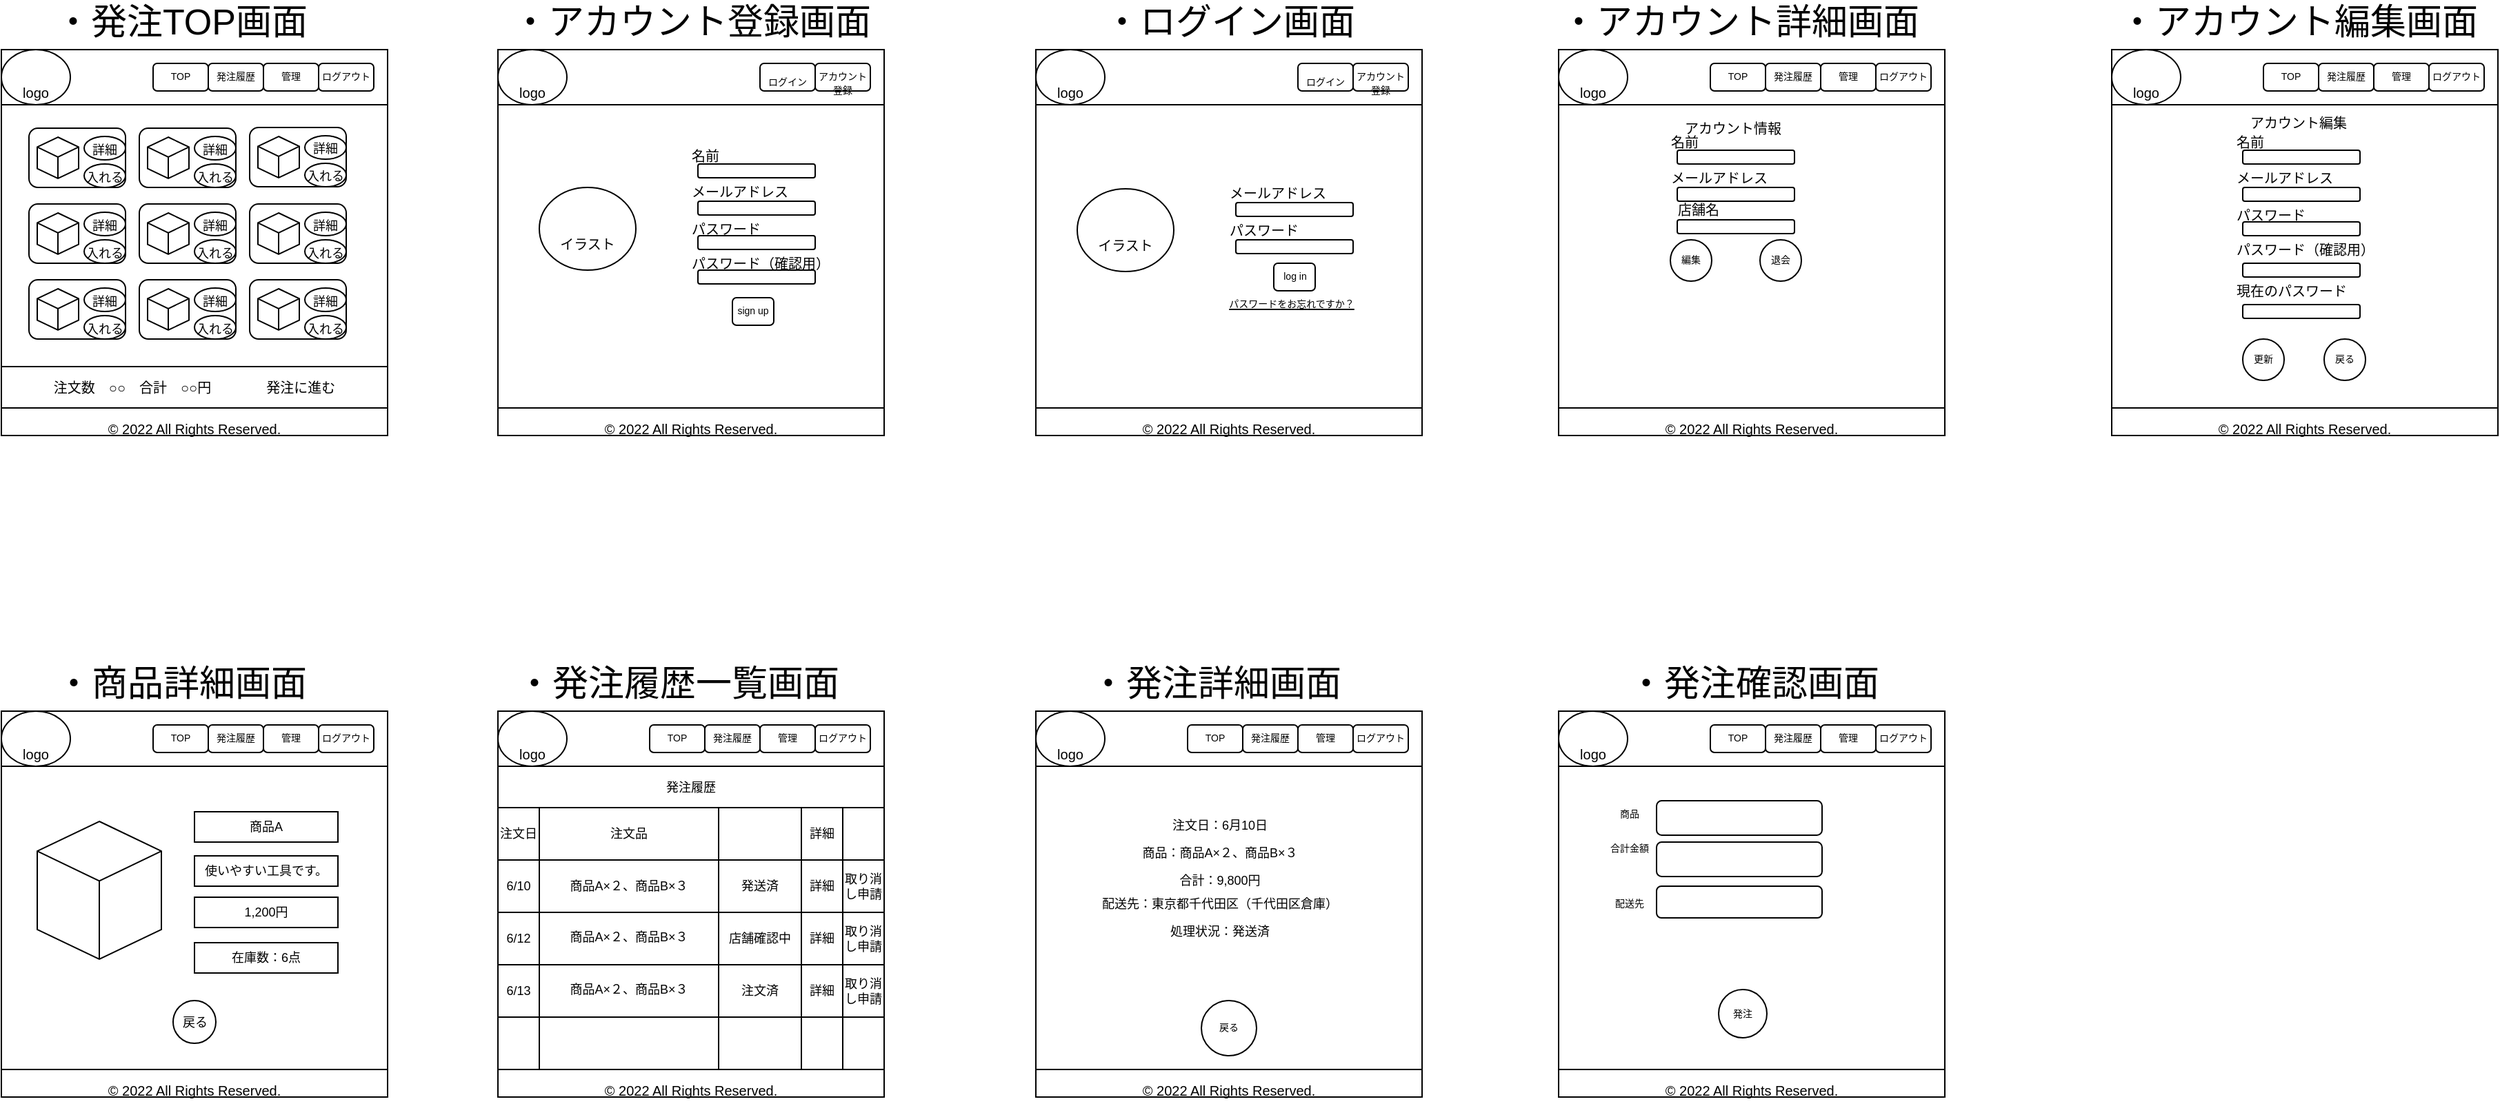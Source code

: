 <mxfile>
    <diagram id="nKQMyj5D2cVVsMJy41xH" name="ページ1">
        <mxGraphModel dx="713" dy="430" grid="1" gridSize="10" guides="1" tooltips="1" connect="1" arrows="1" fold="1" page="1" pageScale="1" pageWidth="1169" pageHeight="827" math="0" shadow="0">
            <root>
                <mxCell id="0"/>
                <mxCell id="1" parent="0"/>
                <mxCell id="3" value="&lt;span style=&quot;font-size: 26px&quot;&gt;・発注TOP画面&lt;/span&gt;" style="text;html=1;resizable=0;autosize=1;align=center;verticalAlign=middle;points=[];fillColor=none;strokeColor=none;rounded=0;" parent="1" vertex="1">
                    <mxGeometry x="70" y="10" width="200" height="20" as="geometry"/>
                </mxCell>
                <mxCell id="4" value="" style="whiteSpace=wrap;html=1;aspect=fixed;fontSize=26;" parent="1" vertex="1">
                    <mxGeometry x="40" y="40" width="280" height="280" as="geometry"/>
                </mxCell>
                <mxCell id="5" value="" style="whiteSpace=wrap;html=1;aspect=fixed;fontSize=26;" parent="1" vertex="1">
                    <mxGeometry x="40" y="520" width="280" height="280" as="geometry"/>
                </mxCell>
                <mxCell id="6" value="" style="whiteSpace=wrap;html=1;aspect=fixed;fontSize=26;" parent="1" vertex="1">
                    <mxGeometry x="400" y="520" width="280" height="280" as="geometry"/>
                </mxCell>
                <mxCell id="7" value="" style="whiteSpace=wrap;html=1;aspect=fixed;fontSize=26;" parent="1" vertex="1">
                    <mxGeometry x="400" y="40" width="280" height="280" as="geometry"/>
                </mxCell>
                <mxCell id="8" value="" style="whiteSpace=wrap;html=1;aspect=fixed;fontSize=26;" parent="1" vertex="1">
                    <mxGeometry x="1169" y="520" width="280" height="280" as="geometry"/>
                </mxCell>
                <mxCell id="9" value="" style="whiteSpace=wrap;html=1;aspect=fixed;fontSize=26;" parent="1" vertex="1">
                    <mxGeometry x="1169" y="40" width="280" height="280" as="geometry"/>
                </mxCell>
                <mxCell id="10" value="" style="whiteSpace=wrap;html=1;aspect=fixed;fontSize=26;" parent="1" vertex="1">
                    <mxGeometry x="790" y="520" width="280" height="280" as="geometry"/>
                </mxCell>
                <mxCell id="11" value="" style="whiteSpace=wrap;html=1;aspect=fixed;fontSize=26;" parent="1" vertex="1">
                    <mxGeometry x="790" y="40" width="280" height="280" as="geometry"/>
                </mxCell>
                <mxCell id="13" value="&lt;font style=&quot;font-size: 10px&quot;&gt;© 2022 All Rights Reserved.&lt;/font&gt;" style="rounded=0;whiteSpace=wrap;html=1;fontSize=26;align=center;" parent="1" vertex="1">
                    <mxGeometry x="40" y="300" width="280" height="20" as="geometry"/>
                </mxCell>
                <mxCell id="24" value="" style="rounded=0;whiteSpace=wrap;html=1;fontSize=26;" parent="1" vertex="1">
                    <mxGeometry x="400" y="40" width="280" height="40" as="geometry"/>
                </mxCell>
                <mxCell id="25" value="&lt;div&gt;&lt;span style=&quot;font-size: x-small&quot;&gt;logo&lt;/span&gt;&lt;/div&gt;" style="ellipse;whiteSpace=wrap;html=1;fontSize=40;align=center;" parent="1" vertex="1">
                    <mxGeometry x="400" y="40" width="50" height="40" as="geometry"/>
                </mxCell>
                <mxCell id="27" value="&lt;font style=&quot;font-size: 7px&quot;&gt;ログイン&lt;/font&gt;" style="rounded=1;whiteSpace=wrap;html=1;fontSize=15;" parent="1" vertex="1">
                    <mxGeometry x="590" y="50" width="40" height="20" as="geometry"/>
                </mxCell>
                <mxCell id="28" value="&lt;div&gt;&lt;span style=&quot;font-size: 7px&quot;&gt;アカウント&lt;/span&gt;&lt;/div&gt;&lt;font style=&quot;font-size: 7px ; line-height: 1&quot;&gt;&lt;div&gt;&lt;span&gt;登録&lt;/span&gt;&lt;/div&gt;&lt;/font&gt;" style="rounded=1;whiteSpace=wrap;html=1;fontSize=15;align=center;" parent="1" vertex="1">
                    <mxGeometry x="630" y="50" width="40" height="20" as="geometry"/>
                </mxCell>
                <mxCell id="29" value="" style="rounded=0;whiteSpace=wrap;html=1;fontSize=26;" parent="1" vertex="1">
                    <mxGeometry x="790" y="40" width="280" height="40" as="geometry"/>
                </mxCell>
                <mxCell id="30" value="&lt;div&gt;&lt;span style=&quot;font-size: x-small&quot;&gt;logo&lt;/span&gt;&lt;/div&gt;" style="ellipse;whiteSpace=wrap;html=1;fontSize=40;align=center;" parent="1" vertex="1">
                    <mxGeometry x="790" y="40" width="50" height="40" as="geometry"/>
                </mxCell>
                <mxCell id="39" value="&lt;font style=&quot;font-size: 10px&quot;&gt;© 2022 All Rights Reserved.&lt;/font&gt;" style="rounded=0;whiteSpace=wrap;html=1;fontSize=26;align=center;" parent="1" vertex="1">
                    <mxGeometry x="40" y="780" width="280" height="20" as="geometry"/>
                </mxCell>
                <mxCell id="40" value="&lt;font style=&quot;font-size: 10px&quot;&gt;© 2022 All Rights Reserved.&lt;/font&gt;" style="rounded=0;whiteSpace=wrap;html=1;fontSize=26;align=center;" parent="1" vertex="1">
                    <mxGeometry x="790" y="780" width="280" height="20" as="geometry"/>
                </mxCell>
                <mxCell id="41" value="&lt;font style=&quot;font-size: 10px&quot;&gt;© 2022 All Rights Reserved.&lt;/font&gt;" style="rounded=0;whiteSpace=wrap;html=1;fontSize=26;align=center;" parent="1" vertex="1">
                    <mxGeometry x="400" y="780" width="280" height="20" as="geometry"/>
                </mxCell>
                <mxCell id="42" value="&lt;font style=&quot;font-size: 10px&quot;&gt;© 2022 All Rights Reserved.&lt;/font&gt;" style="rounded=0;whiteSpace=wrap;html=1;fontSize=26;align=center;" parent="1" vertex="1">
                    <mxGeometry x="1169" y="780" width="280" height="20" as="geometry"/>
                </mxCell>
                <mxCell id="43" value="&lt;font style=&quot;font-size: 10px&quot;&gt;© 2022 All Rights Reserved.&lt;/font&gt;" style="rounded=0;whiteSpace=wrap;html=1;fontSize=26;align=center;" parent="1" vertex="1">
                    <mxGeometry x="1169" y="300" width="280" height="20" as="geometry"/>
                </mxCell>
                <mxCell id="44" value="&lt;font style=&quot;font-size: 10px&quot;&gt;© 2022 All Rights Reserved.&lt;/font&gt;" style="rounded=0;whiteSpace=wrap;html=1;fontSize=26;align=center;" parent="1" vertex="1">
                    <mxGeometry x="790" y="300" width="280" height="20" as="geometry"/>
                </mxCell>
                <mxCell id="45" value="&lt;font style=&quot;font-size: 10px&quot;&gt;© 2022 All Rights Reserved.&lt;/font&gt;" style="rounded=0;whiteSpace=wrap;html=1;fontSize=26;align=center;" parent="1" vertex="1">
                    <mxGeometry x="400" y="300" width="280" height="20" as="geometry"/>
                </mxCell>
                <mxCell id="53" value="&lt;div&gt;&lt;span style=&quot;font-size: x-small&quot;&gt;イラスト&lt;/span&gt;&lt;/div&gt;" style="ellipse;whiteSpace=wrap;html=1;fontSize=40;align=center;" parent="1" vertex="1">
                    <mxGeometry x="430" y="140" width="70" height="60" as="geometry"/>
                </mxCell>
                <mxCell id="54" value="" style="rounded=1;whiteSpace=wrap;html=1;fontSize=10;" parent="1" vertex="1">
                    <mxGeometry x="545" y="123" width="85" height="10" as="geometry"/>
                </mxCell>
                <mxCell id="55" value="" style="rounded=1;whiteSpace=wrap;html=1;fontSize=10;" parent="1" vertex="1">
                    <mxGeometry x="545" y="150" width="85" height="10" as="geometry"/>
                </mxCell>
                <mxCell id="56" value="" style="rounded=1;whiteSpace=wrap;html=1;fontSize=10;" parent="1" vertex="1">
                    <mxGeometry x="545" y="175" width="85" height="10" as="geometry"/>
                </mxCell>
                <mxCell id="57" value="" style="rounded=1;whiteSpace=wrap;html=1;fontSize=10;" parent="1" vertex="1">
                    <mxGeometry x="545" y="200" width="85" height="10" as="geometry"/>
                </mxCell>
                <mxCell id="58" value="名前" style="text;html=1;resizable=0;autosize=1;align=center;verticalAlign=middle;points=[];fillColor=none;strokeColor=none;rounded=0;fontSize=10;" parent="1" vertex="1">
                    <mxGeometry x="530" y="107" width="40" height="20" as="geometry"/>
                </mxCell>
                <mxCell id="59" value="メールアドレス" style="text;html=1;resizable=0;autosize=1;align=center;verticalAlign=middle;points=[];fillColor=none;strokeColor=none;rounded=0;fontSize=10;" parent="1" vertex="1">
                    <mxGeometry x="530" y="133" width="90" height="20" as="geometry"/>
                </mxCell>
                <mxCell id="60" value="パスワード" style="text;html=1;resizable=0;autosize=1;align=center;verticalAlign=middle;points=[];fillColor=none;strokeColor=none;rounded=0;fontSize=10;" parent="1" vertex="1">
                    <mxGeometry x="530" y="160" width="70" height="20" as="geometry"/>
                </mxCell>
                <mxCell id="61" value="パスワード（確認用）" style="text;html=1;resizable=0;autosize=1;align=center;verticalAlign=middle;points=[];fillColor=none;strokeColor=none;rounded=0;fontSize=10;" parent="1" vertex="1">
                    <mxGeometry x="530" y="185" width="120" height="20" as="geometry"/>
                </mxCell>
                <mxCell id="62" value="&lt;font style=&quot;font-size: 26px&quot;&gt;・アカウント登録画面&lt;/font&gt;" style="text;html=1;resizable=0;autosize=1;align=center;verticalAlign=middle;points=[];fillColor=none;strokeColor=none;rounded=0;" parent="1" vertex="1">
                    <mxGeometry x="400" y="10" width="280" height="20" as="geometry"/>
                </mxCell>
                <mxCell id="63" value="" style="whiteSpace=wrap;html=1;aspect=fixed;fontSize=26;" parent="1" vertex="1">
                    <mxGeometry x="1570" y="40" width="280" height="280" as="geometry"/>
                </mxCell>
                <mxCell id="122" value="&lt;span style=&quot;font-size: 26px&quot;&gt;・商品詳細画面&lt;/span&gt;" style="text;html=1;resizable=0;autosize=1;align=center;verticalAlign=middle;points=[];fillColor=none;strokeColor=none;rounded=0;" parent="1" vertex="1">
                    <mxGeometry x="70" y="490" width="200" height="20" as="geometry"/>
                </mxCell>
                <mxCell id="123" value="&lt;font style=&quot;font-size: 7px&quot;&gt;ログイン&lt;/font&gt;" style="rounded=1;whiteSpace=wrap;html=1;fontSize=15;" parent="1" vertex="1">
                    <mxGeometry x="980" y="50" width="40" height="20" as="geometry"/>
                </mxCell>
                <mxCell id="124" value="&lt;div&gt;&lt;span style=&quot;font-size: 7px&quot;&gt;アカウント&lt;/span&gt;&lt;/div&gt;&lt;font style=&quot;font-size: 7px ; line-height: 1&quot;&gt;&lt;div&gt;&lt;span&gt;登録&lt;/span&gt;&lt;/div&gt;&lt;/font&gt;" style="rounded=1;whiteSpace=wrap;html=1;fontSize=15;align=center;" parent="1" vertex="1">
                    <mxGeometry x="1020" y="50" width="40" height="20" as="geometry"/>
                </mxCell>
                <mxCell id="125" value="&lt;font style=&quot;font-size: 26px&quot;&gt;・ログイン画面&lt;/font&gt;" style="text;html=1;resizable=0;autosize=1;align=center;verticalAlign=middle;points=[];fillColor=none;strokeColor=none;rounded=0;" parent="1" vertex="1">
                    <mxGeometry x="830" y="10" width="200" height="20" as="geometry"/>
                </mxCell>
                <mxCell id="131" value="&lt;font size=&quot;1&quot;&gt;イラスト&lt;/font&gt;" style="ellipse;whiteSpace=wrap;html=1;fontSize=40;align=center;" parent="1" vertex="1">
                    <mxGeometry x="820" y="141" width="70" height="60" as="geometry"/>
                </mxCell>
                <mxCell id="132" value="" style="rounded=1;whiteSpace=wrap;html=1;fontSize=10;" parent="1" vertex="1">
                    <mxGeometry x="935" y="151" width="85" height="10" as="geometry"/>
                </mxCell>
                <mxCell id="133" value="メールアドレス" style="text;html=1;resizable=0;autosize=1;align=center;verticalAlign=middle;points=[];fillColor=none;strokeColor=none;rounded=0;fontSize=10;" parent="1" vertex="1">
                    <mxGeometry x="920" y="134" width="90" height="20" as="geometry"/>
                </mxCell>
                <mxCell id="134" value="パスワード" style="text;html=1;resizable=0;autosize=1;align=center;verticalAlign=middle;points=[];fillColor=none;strokeColor=none;rounded=0;fontSize=10;" parent="1" vertex="1">
                    <mxGeometry x="920" y="161" width="70" height="20" as="geometry"/>
                </mxCell>
                <mxCell id="136" value="" style="rounded=1;whiteSpace=wrap;html=1;fontSize=10;" parent="1" vertex="1">
                    <mxGeometry x="935" y="178" width="85" height="10" as="geometry"/>
                </mxCell>
                <mxCell id="137" value="sign up" style="rounded=1;whiteSpace=wrap;html=1;fontSize=7;" parent="1" vertex="1">
                    <mxGeometry x="570" y="220" width="30" height="20" as="geometry"/>
                </mxCell>
                <mxCell id="138" value="log in" style="rounded=1;whiteSpace=wrap;html=1;fontSize=7;" parent="1" vertex="1">
                    <mxGeometry x="962.5" y="195" width="30" height="20" as="geometry"/>
                </mxCell>
                <mxCell id="139" value="パスワードをお忘れですか？" style="text;html=1;resizable=0;autosize=1;align=center;verticalAlign=middle;points=[];fillColor=none;strokeColor=none;rounded=0;fontSize=7;fontStyle=4" parent="1" vertex="1">
                    <mxGeometry x="920" y="220" width="110" height="10" as="geometry"/>
                </mxCell>
                <mxCell id="150" value="" style="group" parent="1" vertex="1" connectable="0">
                    <mxGeometry x="1570" y="40" width="280" height="40" as="geometry"/>
                </mxCell>
                <mxCell id="151" value="" style="rounded=0;whiteSpace=wrap;html=1;fontSize=26;" parent="150" vertex="1">
                    <mxGeometry width="280" height="40" as="geometry"/>
                </mxCell>
                <mxCell id="340" value="" style="group" vertex="1" connectable="0" parent="150">
                    <mxGeometry width="280" height="40" as="geometry"/>
                </mxCell>
                <mxCell id="341" value="" style="rounded=0;whiteSpace=wrap;html=1;fontSize=26;" vertex="1" parent="340">
                    <mxGeometry width="280" height="40" as="geometry"/>
                </mxCell>
                <mxCell id="342" value="&lt;div&gt;&lt;span style=&quot;font-size: x-small&quot;&gt;logo&lt;/span&gt;&lt;/div&gt;" style="ellipse;whiteSpace=wrap;html=1;fontSize=40;align=center;" vertex="1" parent="340">
                    <mxGeometry width="50" height="40" as="geometry"/>
                </mxCell>
                <mxCell id="343" value="&lt;font style=&quot;font-size: 7px&quot;&gt;発注履歴&lt;/font&gt;" style="rounded=1;whiteSpace=wrap;html=1;fontSize=7;" vertex="1" parent="340">
                    <mxGeometry x="150" y="10" width="40" height="20" as="geometry"/>
                </mxCell>
                <mxCell id="344" value="&lt;font style=&quot;font-size: 7px;&quot;&gt;管理&lt;/font&gt;" style="rounded=1;whiteSpace=wrap;html=1;fontSize=7;" vertex="1" parent="340">
                    <mxGeometry x="190" y="10" width="40" height="20" as="geometry"/>
                </mxCell>
                <mxCell id="345" value="&lt;font style=&quot;font-size: 7px;&quot;&gt;ログアウト&lt;/font&gt;" style="rounded=1;whiteSpace=wrap;html=1;fontSize=7;" vertex="1" parent="340">
                    <mxGeometry x="230" y="10" width="40" height="20" as="geometry"/>
                </mxCell>
                <mxCell id="346" value="&lt;span style=&quot;font-size: 7px;&quot;&gt;TOP&lt;/span&gt;" style="rounded=1;whiteSpace=wrap;html=1;fontSize=7;" vertex="1" parent="340">
                    <mxGeometry x="110" y="10" width="40" height="20" as="geometry"/>
                </mxCell>
                <mxCell id="158" value="" style="group" parent="1" vertex="1" connectable="0">
                    <mxGeometry x="790" y="520" width="280" height="40" as="geometry"/>
                </mxCell>
                <mxCell id="159" value="" style="rounded=0;whiteSpace=wrap;html=1;fontSize=26;" parent="158" vertex="1">
                    <mxGeometry width="280" height="40" as="geometry"/>
                </mxCell>
                <mxCell id="490" value="" style="group" vertex="1" connectable="0" parent="158">
                    <mxGeometry width="280" height="40" as="geometry"/>
                </mxCell>
                <mxCell id="491" value="" style="rounded=0;whiteSpace=wrap;html=1;fontSize=26;" vertex="1" parent="490">
                    <mxGeometry width="280" height="40" as="geometry"/>
                </mxCell>
                <mxCell id="492" value="&lt;div&gt;&lt;span style=&quot;font-size: x-small&quot;&gt;logo&lt;/span&gt;&lt;/div&gt;" style="ellipse;whiteSpace=wrap;html=1;fontSize=40;align=center;" vertex="1" parent="490">
                    <mxGeometry width="50" height="40" as="geometry"/>
                </mxCell>
                <mxCell id="493" value="&lt;font style=&quot;font-size: 7px&quot;&gt;発注履歴&lt;/font&gt;" style="rounded=1;whiteSpace=wrap;html=1;fontSize=7;" vertex="1" parent="490">
                    <mxGeometry x="150" y="10" width="40" height="20" as="geometry"/>
                </mxCell>
                <mxCell id="494" value="&lt;font style=&quot;font-size: 7px;&quot;&gt;管理&lt;/font&gt;" style="rounded=1;whiteSpace=wrap;html=1;fontSize=7;" vertex="1" parent="490">
                    <mxGeometry x="190" y="10" width="40" height="20" as="geometry"/>
                </mxCell>
                <mxCell id="495" value="&lt;font style=&quot;font-size: 7px;&quot;&gt;ログアウト&lt;/font&gt;" style="rounded=1;whiteSpace=wrap;html=1;fontSize=7;" vertex="1" parent="490">
                    <mxGeometry x="230" y="10" width="40" height="20" as="geometry"/>
                </mxCell>
                <mxCell id="496" value="&lt;span style=&quot;font-size: 7px;&quot;&gt;TOP&lt;/span&gt;" style="rounded=1;whiteSpace=wrap;html=1;fontSize=7;" vertex="1" parent="490">
                    <mxGeometry x="110" y="10" width="40" height="20" as="geometry"/>
                </mxCell>
                <mxCell id="166" value="&lt;span style=&quot;font-size: 26px&quot;&gt;・発注履歴一覧画面&lt;/span&gt;" style="text;html=1;resizable=0;autosize=1;align=center;verticalAlign=middle;points=[];fillColor=none;strokeColor=none;rounded=0;" parent="1" vertex="1">
                    <mxGeometry x="405" y="490" width="250" height="20" as="geometry"/>
                </mxCell>
                <mxCell id="263" value="&lt;span style=&quot;font-size: 26px&quot;&gt;・発注詳細画面&lt;/span&gt;" style="text;html=1;resizable=0;autosize=1;align=center;verticalAlign=middle;points=[];fillColor=none;strokeColor=none;rounded=0;" parent="1" vertex="1">
                    <mxGeometry x="820" y="490" width="200" height="20" as="geometry"/>
                </mxCell>
                <mxCell id="264" value="戻る" style="ellipse;whiteSpace=wrap;html=1;aspect=fixed;fontSize=7;" parent="1" vertex="1">
                    <mxGeometry x="910" y="730" width="40" height="40" as="geometry"/>
                </mxCell>
                <mxCell id="272" value="&lt;span style=&quot;font-size: 26px&quot;&gt;・発注確認画面&lt;/span&gt;" style="text;html=1;resizable=0;autosize=1;align=center;verticalAlign=middle;points=[];fillColor=none;strokeColor=none;rounded=0;" parent="1" vertex="1">
                    <mxGeometry x="1210" y="490" width="200" height="20" as="geometry"/>
                </mxCell>
                <mxCell id="279" value="" style="rounded=1;whiteSpace=wrap;html=1;fontSize=4;" parent="1" vertex="1">
                    <mxGeometry x="1240" y="585" width="120" height="25" as="geometry"/>
                </mxCell>
                <mxCell id="280" value="" style="rounded=1;whiteSpace=wrap;html=1;fontSize=4;" parent="1" vertex="1">
                    <mxGeometry x="1240" y="615" width="120" height="25" as="geometry"/>
                </mxCell>
                <mxCell id="281" value="" style="rounded=1;whiteSpace=wrap;html=1;fontSize=4;" parent="1" vertex="1">
                    <mxGeometry x="1240" y="647" width="120" height="23" as="geometry"/>
                </mxCell>
                <mxCell id="282" value="&lt;font style=&quot;font-size: 7px&quot;&gt;発注&lt;br&gt;&lt;/font&gt;" style="ellipse;whiteSpace=wrap;html=1;aspect=fixed;fontSize=4;" parent="1" vertex="1">
                    <mxGeometry x="1285" y="722" width="35" height="35" as="geometry"/>
                </mxCell>
                <mxCell id="283" value="商品" style="text;html=1;resizable=0;autosize=1;align=center;verticalAlign=middle;points=[];fillColor=none;strokeColor=none;rounded=0;fontSize=7;" parent="1" vertex="1">
                    <mxGeometry x="1205" y="590" width="30" height="10" as="geometry"/>
                </mxCell>
                <mxCell id="284" value="合計金額" style="text;html=1;resizable=0;autosize=1;align=center;verticalAlign=middle;points=[];fillColor=none;strokeColor=none;rounded=0;fontSize=7;" parent="1" vertex="1">
                    <mxGeometry x="1200" y="615" width="40" height="10" as="geometry"/>
                </mxCell>
                <mxCell id="285" value="配送先" style="text;html=1;resizable=0;autosize=1;align=center;verticalAlign=middle;points=[];fillColor=none;strokeColor=none;rounded=0;fontSize=7;" parent="1" vertex="1">
                    <mxGeometry x="1200" y="655" width="40" height="10" as="geometry"/>
                </mxCell>
                <mxCell id="286" value="&lt;font style=&quot;font-size: 26px&quot;&gt;・アカウント詳細画面&lt;/font&gt;" style="text;html=1;resizable=0;autosize=1;align=center;verticalAlign=middle;points=[];fillColor=none;strokeColor=none;rounded=0;" parent="1" vertex="1">
                    <mxGeometry x="1160" y="10" width="280" height="20" as="geometry"/>
                </mxCell>
                <mxCell id="287" value="&lt;font style=&quot;font-size: 26px&quot;&gt;・アカウント編集画面&lt;/font&gt;" style="text;html=1;resizable=0;autosize=1;align=center;verticalAlign=middle;points=[];fillColor=none;strokeColor=none;rounded=0;" parent="1" vertex="1">
                    <mxGeometry x="1565" y="10" width="280" height="20" as="geometry"/>
                </mxCell>
                <mxCell id="288" value="編集" style="ellipse;whiteSpace=wrap;html=1;aspect=fixed;fontSize=7;" parent="1" vertex="1">
                    <mxGeometry x="1250" y="178" width="30" height="30" as="geometry"/>
                </mxCell>
                <mxCell id="289" value="退会" style="ellipse;whiteSpace=wrap;html=1;aspect=fixed;fontSize=7;" parent="1" vertex="1">
                    <mxGeometry x="1315" y="178" width="30" height="30" as="geometry"/>
                </mxCell>
                <mxCell id="290" value="" style="rounded=1;whiteSpace=wrap;html=1;fontSize=10;" parent="1" vertex="1">
                    <mxGeometry x="1255" y="113" width="85" height="10" as="geometry"/>
                </mxCell>
                <mxCell id="291" value="" style="rounded=1;whiteSpace=wrap;html=1;fontSize=10;" parent="1" vertex="1">
                    <mxGeometry x="1255" y="140" width="85" height="10" as="geometry"/>
                </mxCell>
                <mxCell id="293" value="名前" style="text;html=1;resizable=0;autosize=1;align=center;verticalAlign=middle;points=[];fillColor=none;strokeColor=none;rounded=0;fontSize=10;" parent="1" vertex="1">
                    <mxGeometry x="1240" y="97" width="40" height="20" as="geometry"/>
                </mxCell>
                <mxCell id="294" value="メールアドレス" style="text;html=1;resizable=0;autosize=1;align=center;verticalAlign=middle;points=[];fillColor=none;strokeColor=none;rounded=0;fontSize=10;" parent="1" vertex="1">
                    <mxGeometry x="1240" y="123" width="90" height="20" as="geometry"/>
                </mxCell>
                <mxCell id="297" value="アカウント情報" style="text;html=1;resizable=0;autosize=1;align=center;verticalAlign=middle;points=[];fillColor=none;strokeColor=none;rounded=0;fontSize=10;" parent="1" vertex="1">
                    <mxGeometry x="1250" y="87" width="90" height="20" as="geometry"/>
                </mxCell>
                <mxCell id="309" value="更新" style="ellipse;whiteSpace=wrap;html=1;aspect=fixed;fontSize=7;" parent="1" vertex="1">
                    <mxGeometry x="1665" y="250" width="30" height="30" as="geometry"/>
                </mxCell>
                <mxCell id="310" value="戻る" style="ellipse;whiteSpace=wrap;html=1;aspect=fixed;fontSize=7;" parent="1" vertex="1">
                    <mxGeometry x="1724" y="250" width="30" height="30" as="geometry"/>
                </mxCell>
                <mxCell id="311" value="" style="rounded=1;whiteSpace=wrap;html=1;fontSize=10;" parent="1" vertex="1">
                    <mxGeometry x="1665" y="113" width="85" height="10" as="geometry"/>
                </mxCell>
                <mxCell id="312" value="" style="rounded=1;whiteSpace=wrap;html=1;fontSize=10;" parent="1" vertex="1">
                    <mxGeometry x="1665" y="140" width="85" height="10" as="geometry"/>
                </mxCell>
                <mxCell id="313" value="" style="rounded=1;whiteSpace=wrap;html=1;fontSize=10;" parent="1" vertex="1">
                    <mxGeometry x="1665" y="165" width="85" height="10" as="geometry"/>
                </mxCell>
                <mxCell id="314" value="名前" style="text;html=1;resizable=0;autosize=1;align=center;verticalAlign=middle;points=[];fillColor=none;strokeColor=none;rounded=0;fontSize=10;" parent="1" vertex="1">
                    <mxGeometry x="1650" y="97" width="40" height="20" as="geometry"/>
                </mxCell>
                <mxCell id="315" value="メールアドレス" style="text;html=1;resizable=0;autosize=1;align=center;verticalAlign=middle;points=[];fillColor=none;strokeColor=none;rounded=0;fontSize=10;" parent="1" vertex="1">
                    <mxGeometry x="1650" y="123" width="90" height="20" as="geometry"/>
                </mxCell>
                <mxCell id="316" value="パスワード" style="text;html=1;resizable=0;autosize=1;align=center;verticalAlign=middle;points=[];fillColor=none;strokeColor=none;rounded=0;fontSize=10;" parent="1" vertex="1">
                    <mxGeometry x="1650" y="150" width="70" height="20" as="geometry"/>
                </mxCell>
                <mxCell id="317" value="パスワード（確認用）" style="text;html=1;resizable=0;autosize=1;align=center;verticalAlign=middle;points=[];fillColor=none;strokeColor=none;rounded=0;fontSize=10;" parent="1" vertex="1">
                    <mxGeometry x="1650" y="175" width="120" height="20" as="geometry"/>
                </mxCell>
                <mxCell id="318" value="アカウント編集" style="text;html=1;resizable=0;autosize=1;align=center;verticalAlign=middle;points=[];fillColor=none;strokeColor=none;rounded=0;fontSize=10;" parent="1" vertex="1">
                    <mxGeometry x="1660" y="83" width="90" height="20" as="geometry"/>
                </mxCell>
                <mxCell id="319" value="" style="rounded=1;whiteSpace=wrap;html=1;fontSize=10;" parent="1" vertex="1">
                    <mxGeometry x="1665" y="195" width="85" height="10" as="geometry"/>
                </mxCell>
                <mxCell id="322" value="現在のパスワード" style="text;html=1;resizable=0;autosize=1;align=center;verticalAlign=middle;points=[];fillColor=none;strokeColor=none;rounded=0;fontSize=10;" parent="1" vertex="1">
                    <mxGeometry x="1650" y="205" width="100" height="20" as="geometry"/>
                </mxCell>
                <mxCell id="323" value="" style="rounded=1;whiteSpace=wrap;html=1;fontSize=10;" parent="1" vertex="1">
                    <mxGeometry x="1665" y="225" width="85" height="10" as="geometry"/>
                </mxCell>
                <mxCell id="324" value="&lt;font style=&quot;font-size: 10px&quot;&gt;© 2022 All Rights Reserved.&lt;/font&gt;" style="rounded=0;whiteSpace=wrap;html=1;fontSize=26;align=center;" parent="1" vertex="1">
                    <mxGeometry x="1570" y="300" width="280" height="20" as="geometry"/>
                </mxCell>
                <mxCell id="325" value="" style="group" vertex="1" connectable="0" parent="1">
                    <mxGeometry x="40" y="40" width="280" height="40" as="geometry"/>
                </mxCell>
                <mxCell id="12" value="" style="rounded=0;whiteSpace=wrap;html=1;fontSize=26;" parent="325" vertex="1">
                    <mxGeometry width="280" height="40" as="geometry"/>
                </mxCell>
                <mxCell id="15" value="&lt;div&gt;&lt;span style=&quot;font-size: x-small&quot;&gt;logo&lt;/span&gt;&lt;/div&gt;" style="ellipse;whiteSpace=wrap;html=1;fontSize=40;align=center;" parent="325" vertex="1">
                    <mxGeometry width="50" height="40" as="geometry"/>
                </mxCell>
                <mxCell id="20" value="&lt;font style=&quot;font-size: 7px&quot;&gt;発注履歴&lt;/font&gt;" style="rounded=1;whiteSpace=wrap;html=1;fontSize=7;" parent="325" vertex="1">
                    <mxGeometry x="150" y="10" width="40" height="20" as="geometry"/>
                </mxCell>
                <mxCell id="22" value="&lt;font style=&quot;font-size: 7px;&quot;&gt;管理&lt;/font&gt;" style="rounded=1;whiteSpace=wrap;html=1;fontSize=7;" parent="325" vertex="1">
                    <mxGeometry x="190" y="10" width="40" height="20" as="geometry"/>
                </mxCell>
                <mxCell id="23" value="&lt;font style=&quot;font-size: 7px;&quot;&gt;ログアウト&lt;/font&gt;" style="rounded=1;whiteSpace=wrap;html=1;fontSize=7;" parent="325" vertex="1">
                    <mxGeometry x="230" y="10" width="40" height="20" as="geometry"/>
                </mxCell>
                <mxCell id="65" value="&lt;span style=&quot;font-size: 7px;&quot;&gt;TOP&lt;/span&gt;" style="rounded=1;whiteSpace=wrap;html=1;fontSize=7;" parent="325" vertex="1">
                    <mxGeometry x="110" y="10" width="40" height="20" as="geometry"/>
                </mxCell>
                <mxCell id="326" value="" style="group" vertex="1" connectable="0" parent="1">
                    <mxGeometry x="40" y="520" width="280" height="40" as="geometry"/>
                </mxCell>
                <mxCell id="327" value="" style="rounded=0;whiteSpace=wrap;html=1;fontSize=26;" vertex="1" parent="326">
                    <mxGeometry width="280" height="40" as="geometry"/>
                </mxCell>
                <mxCell id="328" value="&lt;div&gt;&lt;span style=&quot;font-size: x-small&quot;&gt;logo&lt;/span&gt;&lt;/div&gt;" style="ellipse;whiteSpace=wrap;html=1;fontSize=40;align=center;" vertex="1" parent="326">
                    <mxGeometry width="50" height="40" as="geometry"/>
                </mxCell>
                <mxCell id="329" value="&lt;font style=&quot;font-size: 7px&quot;&gt;発注履歴&lt;/font&gt;" style="rounded=1;whiteSpace=wrap;html=1;fontSize=7;" vertex="1" parent="326">
                    <mxGeometry x="150" y="10" width="40" height="20" as="geometry"/>
                </mxCell>
                <mxCell id="330" value="&lt;font style=&quot;font-size: 7px;&quot;&gt;管理&lt;/font&gt;" style="rounded=1;whiteSpace=wrap;html=1;fontSize=7;" vertex="1" parent="326">
                    <mxGeometry x="190" y="10" width="40" height="20" as="geometry"/>
                </mxCell>
                <mxCell id="331" value="&lt;font style=&quot;font-size: 7px;&quot;&gt;ログアウト&lt;/font&gt;" style="rounded=1;whiteSpace=wrap;html=1;fontSize=7;" vertex="1" parent="326">
                    <mxGeometry x="230" y="10" width="40" height="20" as="geometry"/>
                </mxCell>
                <mxCell id="332" value="&lt;span style=&quot;font-size: 7px;&quot;&gt;TOP&lt;/span&gt;" style="rounded=1;whiteSpace=wrap;html=1;fontSize=7;" vertex="1" parent="326">
                    <mxGeometry x="110" y="10" width="40" height="20" as="geometry"/>
                </mxCell>
                <mxCell id="333" value="" style="group" vertex="1" connectable="0" parent="1">
                    <mxGeometry x="400" y="520" width="280" height="40" as="geometry"/>
                </mxCell>
                <mxCell id="334" value="" style="rounded=0;whiteSpace=wrap;html=1;fontSize=26;" vertex="1" parent="333">
                    <mxGeometry width="280" height="40" as="geometry"/>
                </mxCell>
                <mxCell id="335" value="&lt;div&gt;&lt;span style=&quot;font-size: x-small&quot;&gt;logo&lt;/span&gt;&lt;/div&gt;" style="ellipse;whiteSpace=wrap;html=1;fontSize=40;align=center;" vertex="1" parent="333">
                    <mxGeometry width="50" height="40" as="geometry"/>
                </mxCell>
                <mxCell id="336" value="&lt;font style=&quot;font-size: 7px&quot;&gt;発注履歴&lt;/font&gt;" style="rounded=1;whiteSpace=wrap;html=1;fontSize=7;" vertex="1" parent="333">
                    <mxGeometry x="150" y="10" width="40" height="20" as="geometry"/>
                </mxCell>
                <mxCell id="337" value="&lt;font style=&quot;font-size: 7px;&quot;&gt;管理&lt;/font&gt;" style="rounded=1;whiteSpace=wrap;html=1;fontSize=7;" vertex="1" parent="333">
                    <mxGeometry x="190" y="10" width="40" height="20" as="geometry"/>
                </mxCell>
                <mxCell id="338" value="&lt;font style=&quot;font-size: 7px;&quot;&gt;ログアウト&lt;/font&gt;" style="rounded=1;whiteSpace=wrap;html=1;fontSize=7;" vertex="1" parent="333">
                    <mxGeometry x="230" y="10" width="40" height="20" as="geometry"/>
                </mxCell>
                <mxCell id="339" value="&lt;span style=&quot;font-size: 7px;&quot;&gt;TOP&lt;/span&gt;" style="rounded=1;whiteSpace=wrap;html=1;fontSize=7;" vertex="1" parent="333">
                    <mxGeometry x="110" y="10" width="40" height="20" as="geometry"/>
                </mxCell>
                <mxCell id="347" value="" style="group" vertex="1" connectable="0" parent="1">
                    <mxGeometry x="1169" y="40" width="280" height="40" as="geometry"/>
                </mxCell>
                <mxCell id="348" value="" style="rounded=0;whiteSpace=wrap;html=1;fontSize=26;" vertex="1" parent="347">
                    <mxGeometry width="280" height="40" as="geometry"/>
                </mxCell>
                <mxCell id="349" value="&lt;div&gt;&lt;span style=&quot;font-size: x-small&quot;&gt;logo&lt;/span&gt;&lt;/div&gt;" style="ellipse;whiteSpace=wrap;html=1;fontSize=40;align=center;" vertex="1" parent="347">
                    <mxGeometry width="50" height="40" as="geometry"/>
                </mxCell>
                <mxCell id="350" value="&lt;font style=&quot;font-size: 7px&quot;&gt;発注履歴&lt;/font&gt;" style="rounded=1;whiteSpace=wrap;html=1;fontSize=7;" vertex="1" parent="347">
                    <mxGeometry x="150" y="10" width="40" height="20" as="geometry"/>
                </mxCell>
                <mxCell id="351" value="&lt;font style=&quot;font-size: 7px;&quot;&gt;管理&lt;/font&gt;" style="rounded=1;whiteSpace=wrap;html=1;fontSize=7;" vertex="1" parent="347">
                    <mxGeometry x="190" y="10" width="40" height="20" as="geometry"/>
                </mxCell>
                <mxCell id="352" value="&lt;font style=&quot;font-size: 7px;&quot;&gt;ログアウト&lt;/font&gt;" style="rounded=1;whiteSpace=wrap;html=1;fontSize=7;" vertex="1" parent="347">
                    <mxGeometry x="230" y="10" width="40" height="20" as="geometry"/>
                </mxCell>
                <mxCell id="353" value="&lt;span style=&quot;font-size: 7px;&quot;&gt;TOP&lt;/span&gt;" style="rounded=1;whiteSpace=wrap;html=1;fontSize=7;" vertex="1" parent="347">
                    <mxGeometry x="110" y="10" width="40" height="20" as="geometry"/>
                </mxCell>
                <mxCell id="354" value="" style="rounded=1;whiteSpace=wrap;html=1;fontSize=10;" vertex="1" parent="1">
                    <mxGeometry x="1255" y="163.5" width="85" height="10" as="geometry"/>
                </mxCell>
                <mxCell id="355" value="店舗名" style="text;html=1;resizable=0;autosize=1;align=center;verticalAlign=middle;points=[];fillColor=none;strokeColor=none;rounded=0;fontSize=10;" vertex="1" parent="1">
                    <mxGeometry x="1245" y="146" width="50" height="20" as="geometry"/>
                </mxCell>
                <mxCell id="356" value="&lt;font style=&quot;font-size: 10px&quot;&gt;注文数　○○　合計　○○円　　　　発注に進む&lt;/font&gt;" style="rounded=0;whiteSpace=wrap;html=1;fontSize=7;" vertex="1" parent="1">
                    <mxGeometry x="40" y="270" width="280" height="30" as="geometry"/>
                </mxCell>
                <mxCell id="358" value="" style="rounded=1;whiteSpace=wrap;html=1;fontSize=10;" vertex="1" parent="1">
                    <mxGeometry x="60" y="97" width="70" height="43" as="geometry"/>
                </mxCell>
                <mxCell id="359" value="&lt;font style=&quot;font-size: 9px&quot;&gt;入れる&lt;/font&gt;" style="ellipse;whiteSpace=wrap;html=1;fontSize=10;" vertex="1" parent="1">
                    <mxGeometry x="100" y="123" width="30" height="17" as="geometry"/>
                </mxCell>
                <mxCell id="361" value="" style="html=1;whiteSpace=wrap;shape=isoCube2;backgroundOutline=1;isoAngle=15;fontSize=10;" vertex="1" parent="1">
                    <mxGeometry x="66" y="103.5" width="30" height="30" as="geometry"/>
                </mxCell>
                <mxCell id="362" value="&lt;font style=&quot;font-size: 9px&quot;&gt;詳細&lt;/font&gt;" style="ellipse;whiteSpace=wrap;html=1;fontSize=10;" vertex="1" parent="1">
                    <mxGeometry x="100" y="103" width="30" height="17" as="geometry"/>
                </mxCell>
                <mxCell id="363" value="" style="rounded=1;whiteSpace=wrap;html=1;fontSize=10;" vertex="1" parent="1">
                    <mxGeometry x="140" y="97" width="70" height="43" as="geometry"/>
                </mxCell>
                <mxCell id="364" value="&lt;font style=&quot;font-size: 9px&quot;&gt;入れる&lt;/font&gt;" style="ellipse;whiteSpace=wrap;html=1;fontSize=10;" vertex="1" parent="1">
                    <mxGeometry x="180" y="123" width="30" height="17" as="geometry"/>
                </mxCell>
                <mxCell id="365" value="" style="html=1;whiteSpace=wrap;shape=isoCube2;backgroundOutline=1;isoAngle=15;fontSize=10;" vertex="1" parent="1">
                    <mxGeometry x="146" y="103.5" width="30" height="30" as="geometry"/>
                </mxCell>
                <mxCell id="366" value="&lt;font style=&quot;font-size: 9px&quot;&gt;詳細&lt;/font&gt;" style="ellipse;whiteSpace=wrap;html=1;fontSize=10;" vertex="1" parent="1">
                    <mxGeometry x="180" y="103" width="30" height="17" as="geometry"/>
                </mxCell>
                <mxCell id="367" value="" style="rounded=1;whiteSpace=wrap;html=1;fontSize=10;" vertex="1" parent="1">
                    <mxGeometry x="220" y="96.5" width="70" height="43" as="geometry"/>
                </mxCell>
                <mxCell id="368" value="&lt;font style=&quot;font-size: 9px&quot;&gt;入れる&lt;/font&gt;" style="ellipse;whiteSpace=wrap;html=1;fontSize=10;" vertex="1" parent="1">
                    <mxGeometry x="260" y="122.5" width="30" height="17" as="geometry"/>
                </mxCell>
                <mxCell id="369" value="" style="html=1;whiteSpace=wrap;shape=isoCube2;backgroundOutline=1;isoAngle=15;fontSize=10;" vertex="1" parent="1">
                    <mxGeometry x="226" y="103" width="30" height="30" as="geometry"/>
                </mxCell>
                <mxCell id="370" value="&lt;font style=&quot;font-size: 9px&quot;&gt;詳細&lt;/font&gt;" style="ellipse;whiteSpace=wrap;html=1;fontSize=10;" vertex="1" parent="1">
                    <mxGeometry x="260" y="102.5" width="30" height="17" as="geometry"/>
                </mxCell>
                <mxCell id="371" value="" style="rounded=1;whiteSpace=wrap;html=1;fontSize=10;" vertex="1" parent="1">
                    <mxGeometry x="60" y="152" width="70" height="43" as="geometry"/>
                </mxCell>
                <mxCell id="372" value="&lt;font style=&quot;font-size: 9px&quot;&gt;入れる&lt;/font&gt;" style="ellipse;whiteSpace=wrap;html=1;fontSize=10;" vertex="1" parent="1">
                    <mxGeometry x="100" y="178" width="30" height="17" as="geometry"/>
                </mxCell>
                <mxCell id="373" value="" style="html=1;whiteSpace=wrap;shape=isoCube2;backgroundOutline=1;isoAngle=15;fontSize=10;" vertex="1" parent="1">
                    <mxGeometry x="66" y="158.5" width="30" height="30" as="geometry"/>
                </mxCell>
                <mxCell id="374" value="&lt;font style=&quot;font-size: 9px&quot;&gt;詳細&lt;/font&gt;" style="ellipse;whiteSpace=wrap;html=1;fontSize=10;" vertex="1" parent="1">
                    <mxGeometry x="100" y="158" width="30" height="17" as="geometry"/>
                </mxCell>
                <mxCell id="375" value="" style="rounded=1;whiteSpace=wrap;html=1;fontSize=10;" vertex="1" parent="1">
                    <mxGeometry x="140" y="152" width="70" height="43" as="geometry"/>
                </mxCell>
                <mxCell id="376" value="&lt;font style=&quot;font-size: 9px&quot;&gt;入れる&lt;/font&gt;" style="ellipse;whiteSpace=wrap;html=1;fontSize=10;" vertex="1" parent="1">
                    <mxGeometry x="180" y="178" width="30" height="17" as="geometry"/>
                </mxCell>
                <mxCell id="377" value="" style="html=1;whiteSpace=wrap;shape=isoCube2;backgroundOutline=1;isoAngle=15;fontSize=10;" vertex="1" parent="1">
                    <mxGeometry x="146" y="158.5" width="30" height="30" as="geometry"/>
                </mxCell>
                <mxCell id="378" value="&lt;font style=&quot;font-size: 9px&quot;&gt;詳細&lt;/font&gt;" style="ellipse;whiteSpace=wrap;html=1;fontSize=10;" vertex="1" parent="1">
                    <mxGeometry x="180" y="158" width="30" height="17" as="geometry"/>
                </mxCell>
                <mxCell id="379" value="" style="rounded=1;whiteSpace=wrap;html=1;fontSize=10;" vertex="1" parent="1">
                    <mxGeometry x="220" y="152" width="70" height="43" as="geometry"/>
                </mxCell>
                <mxCell id="380" value="&lt;font style=&quot;font-size: 9px&quot;&gt;入れる&lt;/font&gt;" style="ellipse;whiteSpace=wrap;html=1;fontSize=10;" vertex="1" parent="1">
                    <mxGeometry x="260" y="178" width="30" height="17" as="geometry"/>
                </mxCell>
                <mxCell id="381" value="" style="html=1;whiteSpace=wrap;shape=isoCube2;backgroundOutline=1;isoAngle=15;fontSize=10;" vertex="1" parent="1">
                    <mxGeometry x="226" y="158.5" width="30" height="30" as="geometry"/>
                </mxCell>
                <mxCell id="382" value="&lt;font style=&quot;font-size: 9px&quot;&gt;詳細&lt;/font&gt;" style="ellipse;whiteSpace=wrap;html=1;fontSize=10;" vertex="1" parent="1">
                    <mxGeometry x="260" y="158" width="30" height="17" as="geometry"/>
                </mxCell>
                <mxCell id="383" value="" style="rounded=1;whiteSpace=wrap;html=1;fontSize=10;" vertex="1" parent="1">
                    <mxGeometry x="60" y="207" width="70" height="43" as="geometry"/>
                </mxCell>
                <mxCell id="384" value="&lt;font style=&quot;font-size: 9px&quot;&gt;入れる&lt;/font&gt;" style="ellipse;whiteSpace=wrap;html=1;fontSize=10;" vertex="1" parent="1">
                    <mxGeometry x="100" y="233" width="30" height="17" as="geometry"/>
                </mxCell>
                <mxCell id="385" value="" style="html=1;whiteSpace=wrap;shape=isoCube2;backgroundOutline=1;isoAngle=15;fontSize=10;" vertex="1" parent="1">
                    <mxGeometry x="66" y="213.5" width="30" height="30" as="geometry"/>
                </mxCell>
                <mxCell id="386" value="&lt;font style=&quot;font-size: 9px&quot;&gt;詳細&lt;/font&gt;" style="ellipse;whiteSpace=wrap;html=1;fontSize=10;" vertex="1" parent="1">
                    <mxGeometry x="100" y="213" width="30" height="17" as="geometry"/>
                </mxCell>
                <mxCell id="387" value="" style="rounded=1;whiteSpace=wrap;html=1;fontSize=10;" vertex="1" parent="1">
                    <mxGeometry x="140" y="207" width="70" height="43" as="geometry"/>
                </mxCell>
                <mxCell id="388" value="&lt;font style=&quot;font-size: 9px&quot;&gt;入れる&lt;/font&gt;" style="ellipse;whiteSpace=wrap;html=1;fontSize=10;" vertex="1" parent="1">
                    <mxGeometry x="180" y="233" width="30" height="17" as="geometry"/>
                </mxCell>
                <mxCell id="389" value="" style="html=1;whiteSpace=wrap;shape=isoCube2;backgroundOutline=1;isoAngle=15;fontSize=10;" vertex="1" parent="1">
                    <mxGeometry x="146" y="213.5" width="30" height="30" as="geometry"/>
                </mxCell>
                <mxCell id="390" value="&lt;font style=&quot;font-size: 9px&quot;&gt;詳細&lt;/font&gt;" style="ellipse;whiteSpace=wrap;html=1;fontSize=10;" vertex="1" parent="1">
                    <mxGeometry x="180" y="213" width="30" height="17" as="geometry"/>
                </mxCell>
                <mxCell id="391" value="" style="rounded=1;whiteSpace=wrap;html=1;fontSize=10;" vertex="1" parent="1">
                    <mxGeometry x="220" y="207" width="70" height="43" as="geometry"/>
                </mxCell>
                <mxCell id="392" value="&lt;font style=&quot;font-size: 9px&quot;&gt;入れる&lt;/font&gt;" style="ellipse;whiteSpace=wrap;html=1;fontSize=10;" vertex="1" parent="1">
                    <mxGeometry x="260" y="233" width="30" height="17" as="geometry"/>
                </mxCell>
                <mxCell id="393" value="" style="html=1;whiteSpace=wrap;shape=isoCube2;backgroundOutline=1;isoAngle=15;fontSize=10;" vertex="1" parent="1">
                    <mxGeometry x="226" y="213.5" width="30" height="30" as="geometry"/>
                </mxCell>
                <mxCell id="394" value="&lt;font style=&quot;font-size: 9px&quot;&gt;詳細&lt;/font&gt;" style="ellipse;whiteSpace=wrap;html=1;fontSize=10;" vertex="1" parent="1">
                    <mxGeometry x="260" y="213" width="30" height="17" as="geometry"/>
                </mxCell>
                <mxCell id="399" value="" style="html=1;whiteSpace=wrap;shape=isoCube2;backgroundOutline=1;isoAngle=15;fontSize=9;" vertex="1" parent="1">
                    <mxGeometry x="66" y="600" width="90" height="100" as="geometry"/>
                </mxCell>
                <mxCell id="400" value="戻る" style="ellipse;whiteSpace=wrap;html=1;aspect=fixed;fontSize=9;" vertex="1" parent="1">
                    <mxGeometry x="164.5" y="730" width="31" height="31" as="geometry"/>
                </mxCell>
                <mxCell id="401" value="商品A" style="rounded=0;whiteSpace=wrap;html=1;fontSize=9;" vertex="1" parent="1">
                    <mxGeometry x="180" y="593" width="104" height="22" as="geometry"/>
                </mxCell>
                <mxCell id="402" value="1,200円" style="rounded=0;whiteSpace=wrap;html=1;fontSize=9;" vertex="1" parent="1">
                    <mxGeometry x="180" y="655" width="104" height="22" as="geometry"/>
                </mxCell>
                <mxCell id="403" value="在庫数：6点" style="rounded=0;whiteSpace=wrap;html=1;fontSize=9;" vertex="1" parent="1">
                    <mxGeometry x="180" y="688" width="104" height="22" as="geometry"/>
                </mxCell>
                <mxCell id="404" value="使いやすい工具です。" style="rounded=0;whiteSpace=wrap;html=1;fontSize=9;" vertex="1" parent="1">
                    <mxGeometry x="180" y="625" width="104" height="22" as="geometry"/>
                </mxCell>
                <mxCell id="457" value="発注履歴" style="shape=table;startSize=30;container=1;collapsible=0;childLayout=tableLayout;fontSize=9;" vertex="1" parent="1">
                    <mxGeometry x="400" y="560" width="280" height="220" as="geometry"/>
                </mxCell>
                <mxCell id="458" value="" style="shape=partialRectangle;collapsible=0;dropTarget=0;pointerEvents=0;fillColor=none;top=0;left=0;bottom=0;right=0;points=[[0,0.5],[1,0.5]];portConstraint=eastwest;fontSize=9;" vertex="1" parent="457">
                    <mxGeometry y="30" width="280" height="38" as="geometry"/>
                </mxCell>
                <mxCell id="459" value="注文日" style="shape=partialRectangle;html=1;whiteSpace=wrap;connectable=0;overflow=hidden;fillColor=none;top=0;left=0;bottom=0;right=0;pointerEvents=1;fontSize=9;" vertex="1" parent="458">
                    <mxGeometry width="30" height="38" as="geometry">
                        <mxRectangle width="30" height="38" as="alternateBounds"/>
                    </mxGeometry>
                </mxCell>
                <mxCell id="460" value="注文品" style="shape=partialRectangle;html=1;whiteSpace=wrap;connectable=0;overflow=hidden;fillColor=none;top=0;left=0;bottom=0;right=0;pointerEvents=1;fontSize=9;" vertex="1" parent="458">
                    <mxGeometry x="30" width="130" height="38" as="geometry">
                        <mxRectangle width="130" height="38" as="alternateBounds"/>
                    </mxGeometry>
                </mxCell>
                <mxCell id="461" value="" style="shape=partialRectangle;html=1;whiteSpace=wrap;connectable=0;overflow=hidden;fillColor=none;top=0;left=0;bottom=0;right=0;pointerEvents=1;fontSize=9;" vertex="1" parent="458">
                    <mxGeometry x="160" width="60" height="38" as="geometry">
                        <mxRectangle width="60" height="38" as="alternateBounds"/>
                    </mxGeometry>
                </mxCell>
                <mxCell id="462" value="詳細" style="shape=partialRectangle;html=1;whiteSpace=wrap;connectable=0;overflow=hidden;fillColor=none;top=0;left=0;bottom=0;right=0;pointerEvents=1;fontSize=9;" vertex="1" parent="458">
                    <mxGeometry x="220" width="30" height="38" as="geometry">
                        <mxRectangle width="30" height="38" as="alternateBounds"/>
                    </mxGeometry>
                </mxCell>
                <mxCell id="463" value="" style="shape=partialRectangle;html=1;whiteSpace=wrap;connectable=0;overflow=hidden;fillColor=none;top=0;left=0;bottom=0;right=0;pointerEvents=1;fontSize=9;" vertex="1" parent="458">
                    <mxGeometry x="250" width="30" height="38" as="geometry">
                        <mxRectangle width="30" height="38" as="alternateBounds"/>
                    </mxGeometry>
                </mxCell>
                <mxCell id="464" value="" style="shape=partialRectangle;collapsible=0;dropTarget=0;pointerEvents=0;fillColor=none;top=0;left=0;bottom=0;right=0;points=[[0,0.5],[1,0.5]];portConstraint=eastwest;fontSize=9;" vertex="1" parent="457">
                    <mxGeometry y="68" width="280" height="38" as="geometry"/>
                </mxCell>
                <mxCell id="465" value="6/10" style="shape=partialRectangle;html=1;whiteSpace=wrap;connectable=0;overflow=hidden;fillColor=none;top=0;left=0;bottom=0;right=0;pointerEvents=1;fontSize=9;" vertex="1" parent="464">
                    <mxGeometry width="30" height="38" as="geometry">
                        <mxRectangle width="30" height="38" as="alternateBounds"/>
                    </mxGeometry>
                </mxCell>
                <mxCell id="466" value="商品A×２、商品B×３" style="shape=partialRectangle;html=1;whiteSpace=wrap;connectable=0;overflow=hidden;fillColor=none;top=0;left=0;bottom=0;right=0;pointerEvents=1;fontSize=9;" vertex="1" parent="464">
                    <mxGeometry x="30" width="130" height="38" as="geometry">
                        <mxRectangle width="130" height="38" as="alternateBounds"/>
                    </mxGeometry>
                </mxCell>
                <mxCell id="467" value="発送済" style="shape=partialRectangle;html=1;whiteSpace=wrap;connectable=0;overflow=hidden;fillColor=none;top=0;left=0;bottom=0;right=0;pointerEvents=1;fontSize=9;" vertex="1" parent="464">
                    <mxGeometry x="160" width="60" height="38" as="geometry">
                        <mxRectangle width="60" height="38" as="alternateBounds"/>
                    </mxGeometry>
                </mxCell>
                <mxCell id="468" value="詳細" style="shape=partialRectangle;html=1;whiteSpace=wrap;connectable=0;overflow=hidden;fillColor=none;top=0;left=0;bottom=0;right=0;pointerEvents=1;fontSize=9;" vertex="1" parent="464">
                    <mxGeometry x="220" width="30" height="38" as="geometry">
                        <mxRectangle width="30" height="38" as="alternateBounds"/>
                    </mxGeometry>
                </mxCell>
                <mxCell id="469" value="取り消し申請" style="shape=partialRectangle;html=1;whiteSpace=wrap;connectable=0;overflow=hidden;fillColor=none;top=0;left=0;bottom=0;right=0;pointerEvents=1;fontSize=9;" vertex="1" parent="464">
                    <mxGeometry x="250" width="30" height="38" as="geometry">
                        <mxRectangle width="30" height="38" as="alternateBounds"/>
                    </mxGeometry>
                </mxCell>
                <mxCell id="470" value="" style="shape=partialRectangle;collapsible=0;dropTarget=0;pointerEvents=0;fillColor=none;top=0;left=0;bottom=0;right=0;points=[[0,0.5],[1,0.5]];portConstraint=eastwest;fontSize=9;" vertex="1" parent="457">
                    <mxGeometry y="106" width="280" height="38" as="geometry"/>
                </mxCell>
                <mxCell id="471" value="6/12" style="shape=partialRectangle;html=1;whiteSpace=wrap;connectable=0;overflow=hidden;fillColor=none;top=0;left=0;bottom=0;right=0;pointerEvents=1;fontSize=9;" vertex="1" parent="470">
                    <mxGeometry width="30" height="38" as="geometry">
                        <mxRectangle width="30" height="38" as="alternateBounds"/>
                    </mxGeometry>
                </mxCell>
                <mxCell id="472" value="" style="shape=partialRectangle;html=1;whiteSpace=wrap;connectable=0;overflow=hidden;fillColor=none;top=0;left=0;bottom=0;right=0;pointerEvents=1;fontSize=9;" vertex="1" parent="470">
                    <mxGeometry x="30" width="130" height="38" as="geometry">
                        <mxRectangle width="130" height="38" as="alternateBounds"/>
                    </mxGeometry>
                </mxCell>
                <mxCell id="473" value="店舗確認中" style="shape=partialRectangle;html=1;whiteSpace=wrap;connectable=0;overflow=hidden;fillColor=none;top=0;left=0;bottom=0;right=0;pointerEvents=1;fontSize=9;" vertex="1" parent="470">
                    <mxGeometry x="160" width="60" height="38" as="geometry">
                        <mxRectangle width="60" height="38" as="alternateBounds"/>
                    </mxGeometry>
                </mxCell>
                <mxCell id="474" value="詳細" style="shape=partialRectangle;html=1;whiteSpace=wrap;connectable=0;overflow=hidden;fillColor=none;top=0;left=0;bottom=0;right=0;pointerEvents=1;fontSize=9;" vertex="1" parent="470">
                    <mxGeometry x="220" width="30" height="38" as="geometry">
                        <mxRectangle width="30" height="38" as="alternateBounds"/>
                    </mxGeometry>
                </mxCell>
                <mxCell id="475" value="取り消し申請" style="shape=partialRectangle;html=1;whiteSpace=wrap;connectable=0;overflow=hidden;fillColor=none;top=0;left=0;bottom=0;right=0;pointerEvents=1;fontSize=9;" vertex="1" parent="470">
                    <mxGeometry x="250" width="30" height="38" as="geometry">
                        <mxRectangle width="30" height="38" as="alternateBounds"/>
                    </mxGeometry>
                </mxCell>
                <mxCell id="476" value="" style="shape=partialRectangle;collapsible=0;dropTarget=0;pointerEvents=0;fillColor=none;top=0;left=0;bottom=0;right=0;points=[[0,0.5],[1,0.5]];portConstraint=eastwest;fontSize=9;" vertex="1" parent="457">
                    <mxGeometry y="144" width="280" height="38" as="geometry"/>
                </mxCell>
                <mxCell id="477" value="6/13" style="shape=partialRectangle;html=1;whiteSpace=wrap;connectable=0;overflow=hidden;fillColor=none;top=0;left=0;bottom=0;right=0;pointerEvents=1;fontSize=9;" vertex="1" parent="476">
                    <mxGeometry width="30" height="38" as="geometry">
                        <mxRectangle width="30" height="38" as="alternateBounds"/>
                    </mxGeometry>
                </mxCell>
                <mxCell id="478" value="" style="shape=partialRectangle;html=1;whiteSpace=wrap;connectable=0;overflow=hidden;fillColor=none;top=0;left=0;bottom=0;right=0;pointerEvents=1;fontSize=9;" vertex="1" parent="476">
                    <mxGeometry x="30" width="130" height="38" as="geometry">
                        <mxRectangle width="130" height="38" as="alternateBounds"/>
                    </mxGeometry>
                </mxCell>
                <mxCell id="479" value="注文済" style="shape=partialRectangle;html=1;whiteSpace=wrap;connectable=0;overflow=hidden;fillColor=none;top=0;left=0;bottom=0;right=0;pointerEvents=1;fontSize=9;" vertex="1" parent="476">
                    <mxGeometry x="160" width="60" height="38" as="geometry">
                        <mxRectangle width="60" height="38" as="alternateBounds"/>
                    </mxGeometry>
                </mxCell>
                <mxCell id="480" value="詳細" style="shape=partialRectangle;html=1;whiteSpace=wrap;connectable=0;overflow=hidden;fillColor=none;top=0;left=0;bottom=0;right=0;pointerEvents=1;fontSize=9;" vertex="1" parent="476">
                    <mxGeometry x="220" width="30" height="38" as="geometry">
                        <mxRectangle width="30" height="38" as="alternateBounds"/>
                    </mxGeometry>
                </mxCell>
                <mxCell id="481" value="取り消し申請" style="shape=partialRectangle;html=1;whiteSpace=wrap;connectable=0;overflow=hidden;fillColor=none;top=0;left=0;bottom=0;right=0;pointerEvents=1;fontSize=9;" vertex="1" parent="476">
                    <mxGeometry x="250" width="30" height="38" as="geometry">
                        <mxRectangle width="30" height="38" as="alternateBounds"/>
                    </mxGeometry>
                </mxCell>
                <mxCell id="482" value="" style="shape=partialRectangle;collapsible=0;dropTarget=0;pointerEvents=0;fillColor=none;top=0;left=0;bottom=0;right=0;points=[[0,0.5],[1,0.5]];portConstraint=eastwest;fontSize=9;" vertex="1" parent="457">
                    <mxGeometry y="182" width="280" height="38" as="geometry"/>
                </mxCell>
                <mxCell id="483" value="" style="shape=partialRectangle;html=1;whiteSpace=wrap;connectable=0;overflow=hidden;fillColor=none;top=0;left=0;bottom=0;right=0;pointerEvents=1;fontSize=9;" vertex="1" parent="482">
                    <mxGeometry width="30" height="38" as="geometry">
                        <mxRectangle width="30" height="38" as="alternateBounds"/>
                    </mxGeometry>
                </mxCell>
                <mxCell id="484" value="" style="shape=partialRectangle;html=1;whiteSpace=wrap;connectable=0;overflow=hidden;fillColor=none;top=0;left=0;bottom=0;right=0;pointerEvents=1;fontSize=9;" vertex="1" parent="482">
                    <mxGeometry x="30" width="130" height="38" as="geometry">
                        <mxRectangle width="130" height="38" as="alternateBounds"/>
                    </mxGeometry>
                </mxCell>
                <mxCell id="485" value="" style="shape=partialRectangle;html=1;whiteSpace=wrap;connectable=0;overflow=hidden;fillColor=none;top=0;left=0;bottom=0;right=0;pointerEvents=1;fontSize=9;" vertex="1" parent="482">
                    <mxGeometry x="160" width="60" height="38" as="geometry">
                        <mxRectangle width="60" height="38" as="alternateBounds"/>
                    </mxGeometry>
                </mxCell>
                <mxCell id="486" value="" style="shape=partialRectangle;html=1;whiteSpace=wrap;connectable=0;overflow=hidden;fillColor=none;top=0;left=0;bottom=0;right=0;pointerEvents=1;fontSize=9;" vertex="1" parent="482">
                    <mxGeometry x="220" width="30" height="38" as="geometry">
                        <mxRectangle width="30" height="38" as="alternateBounds"/>
                    </mxGeometry>
                </mxCell>
                <mxCell id="487" value="" style="shape=partialRectangle;html=1;whiteSpace=wrap;connectable=0;overflow=hidden;fillColor=none;top=0;left=0;bottom=0;right=0;pointerEvents=1;fontSize=9;" vertex="1" parent="482">
                    <mxGeometry x="250" width="30" height="38" as="geometry">
                        <mxRectangle width="30" height="38" as="alternateBounds"/>
                    </mxGeometry>
                </mxCell>
                <mxCell id="488" value="商品A×２、商品B×３" style="shape=partialRectangle;html=1;whiteSpace=wrap;connectable=0;overflow=hidden;fillColor=none;top=0;left=0;bottom=0;right=0;pointerEvents=1;fontSize=9;" vertex="1" parent="1">
                    <mxGeometry x="430" y="665" width="130" height="38" as="geometry">
                        <mxRectangle width="130" height="38" as="alternateBounds"/>
                    </mxGeometry>
                </mxCell>
                <mxCell id="489" value="商品A×２、商品B×３" style="shape=partialRectangle;html=1;whiteSpace=wrap;connectable=0;overflow=hidden;fillColor=none;top=0;left=0;bottom=0;right=0;pointerEvents=1;fontSize=9;" vertex="1" parent="1">
                    <mxGeometry x="430" y="703" width="130" height="38" as="geometry">
                        <mxRectangle width="130" height="38" as="alternateBounds"/>
                    </mxGeometry>
                </mxCell>
                <mxCell id="501" value="注文日：6月10日" style="text;html=1;resizable=0;autosize=1;align=center;verticalAlign=middle;points=[];fillColor=none;strokeColor=none;rounded=0;fontSize=9;" vertex="1" parent="1">
                    <mxGeometry x="882.5" y="593" width="80" height="20" as="geometry"/>
                </mxCell>
                <mxCell id="502" value="商品：商品A×２、商品B×３" style="text;html=1;resizable=0;autosize=1;align=center;verticalAlign=middle;points=[];fillColor=none;strokeColor=none;rounded=0;fontSize=9;" vertex="1" parent="1">
                    <mxGeometry x="857.5" y="613" width="130" height="20" as="geometry"/>
                </mxCell>
                <mxCell id="503" value="合計：9,800円" style="text;html=1;resizable=0;autosize=1;align=center;verticalAlign=middle;points=[];fillColor=none;strokeColor=none;rounded=0;fontSize=9;" vertex="1" parent="1">
                    <mxGeometry x="887.5" y="633" width="70" height="20" as="geometry"/>
                </mxCell>
                <mxCell id="504" value="配送先：東京都千代田区（千代田区倉庫）" style="text;html=1;resizable=0;autosize=1;align=center;verticalAlign=middle;points=[];fillColor=none;strokeColor=none;rounded=0;fontSize=9;" vertex="1" parent="1">
                    <mxGeometry x="827.5" y="650" width="190" height="20" as="geometry"/>
                </mxCell>
                <mxCell id="505" value="処理状況：発送済" style="text;html=1;resizable=0;autosize=1;align=center;verticalAlign=middle;points=[];fillColor=none;strokeColor=none;rounded=0;fontSize=9;" vertex="1" parent="1">
                    <mxGeometry x="877.5" y="670" width="90" height="20" as="geometry"/>
                </mxCell>
                <mxCell id="507" value="" style="group" vertex="1" connectable="0" parent="1">
                    <mxGeometry x="1169" y="520" width="280" height="40" as="geometry"/>
                </mxCell>
                <mxCell id="508" value="" style="rounded=0;whiteSpace=wrap;html=1;fontSize=26;" vertex="1" parent="507">
                    <mxGeometry width="280" height="40" as="geometry"/>
                </mxCell>
                <mxCell id="509" value="" style="group" vertex="1" connectable="0" parent="507">
                    <mxGeometry width="280" height="40" as="geometry"/>
                </mxCell>
                <mxCell id="510" value="" style="rounded=0;whiteSpace=wrap;html=1;fontSize=26;" vertex="1" parent="509">
                    <mxGeometry width="280" height="40" as="geometry"/>
                </mxCell>
                <mxCell id="511" value="&lt;div&gt;&lt;span style=&quot;font-size: x-small&quot;&gt;logo&lt;/span&gt;&lt;/div&gt;" style="ellipse;whiteSpace=wrap;html=1;fontSize=40;align=center;" vertex="1" parent="509">
                    <mxGeometry width="50" height="40" as="geometry"/>
                </mxCell>
                <mxCell id="512" value="&lt;font style=&quot;font-size: 7px&quot;&gt;発注履歴&lt;/font&gt;" style="rounded=1;whiteSpace=wrap;html=1;fontSize=7;" vertex="1" parent="509">
                    <mxGeometry x="150" y="10" width="40" height="20" as="geometry"/>
                </mxCell>
                <mxCell id="513" value="&lt;font style=&quot;font-size: 7px;&quot;&gt;管理&lt;/font&gt;" style="rounded=1;whiteSpace=wrap;html=1;fontSize=7;" vertex="1" parent="509">
                    <mxGeometry x="190" y="10" width="40" height="20" as="geometry"/>
                </mxCell>
                <mxCell id="514" value="&lt;font style=&quot;font-size: 7px;&quot;&gt;ログアウト&lt;/font&gt;" style="rounded=1;whiteSpace=wrap;html=1;fontSize=7;" vertex="1" parent="509">
                    <mxGeometry x="230" y="10" width="40" height="20" as="geometry"/>
                </mxCell>
                <mxCell id="515" value="&lt;span style=&quot;font-size: 7px;&quot;&gt;TOP&lt;/span&gt;" style="rounded=1;whiteSpace=wrap;html=1;fontSize=7;" vertex="1" parent="509">
                    <mxGeometry x="110" y="10" width="40" height="20" as="geometry"/>
                </mxCell>
            </root>
        </mxGraphModel>
    </diagram>
</mxfile>
